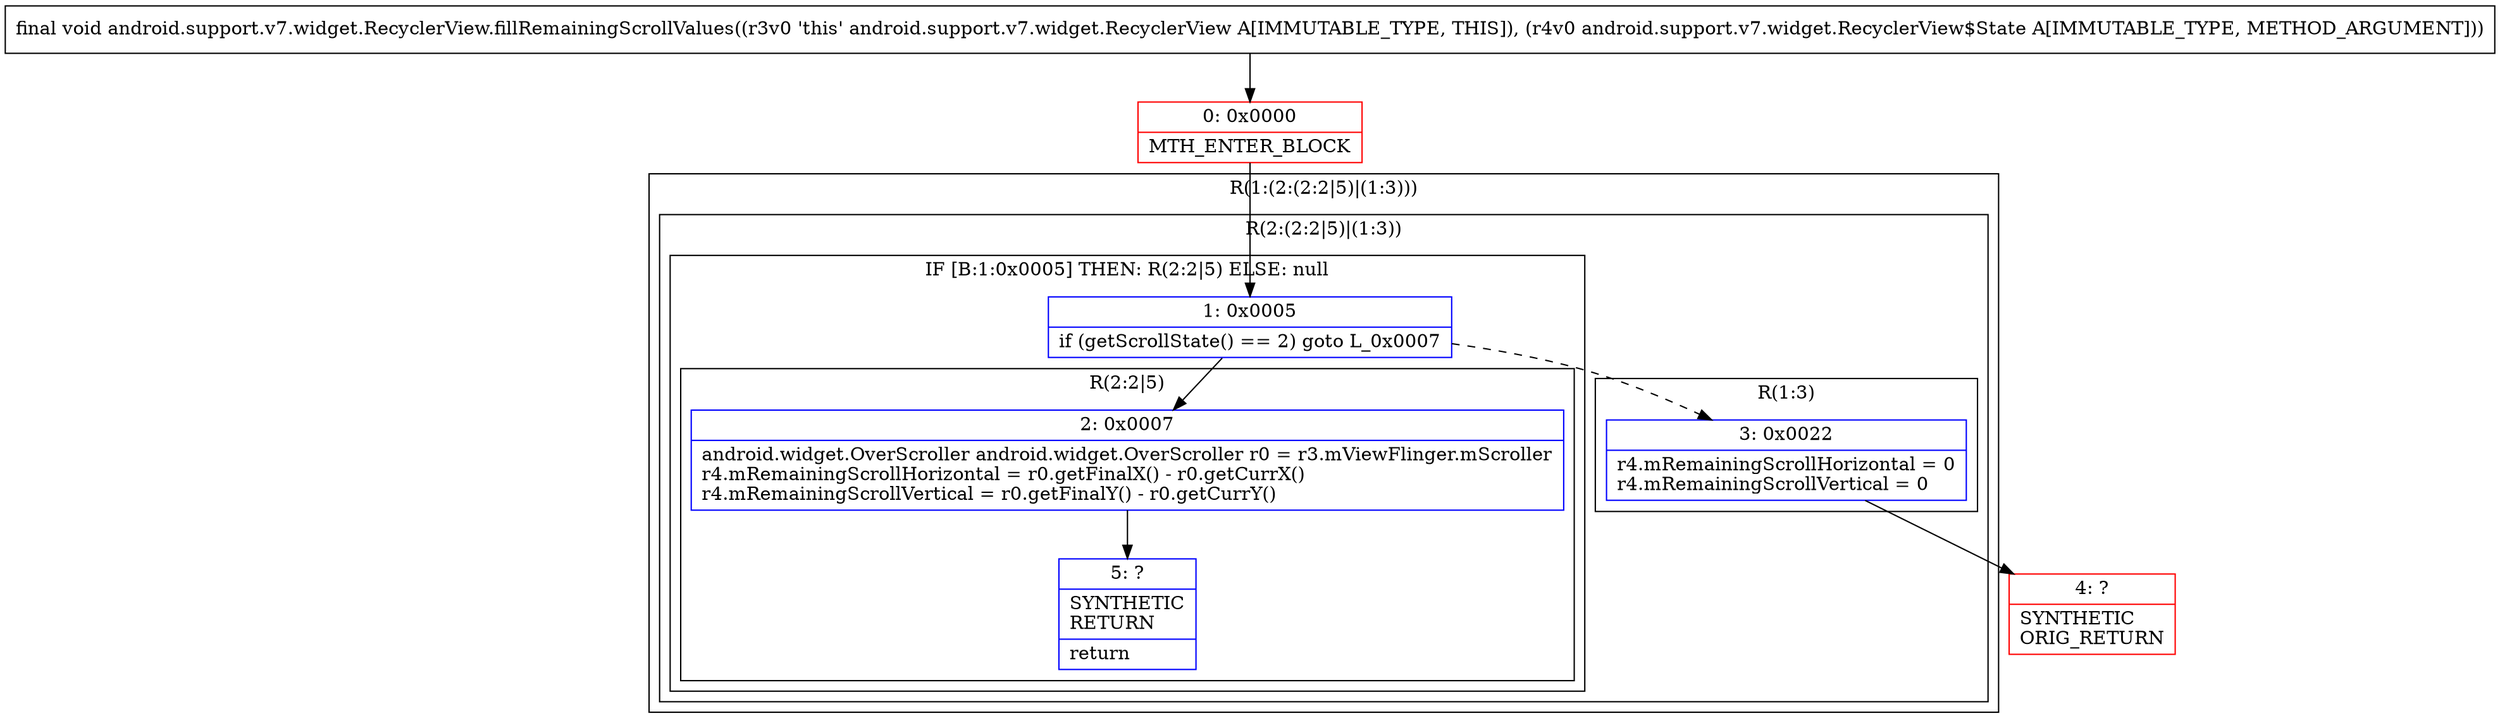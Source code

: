 digraph "CFG forandroid.support.v7.widget.RecyclerView.fillRemainingScrollValues(Landroid\/support\/v7\/widget\/RecyclerView$State;)V" {
subgraph cluster_Region_268709051 {
label = "R(1:(2:(2:2|5)|(1:3)))";
node [shape=record,color=blue];
subgraph cluster_Region_323199580 {
label = "R(2:(2:2|5)|(1:3))";
node [shape=record,color=blue];
subgraph cluster_IfRegion_1504712777 {
label = "IF [B:1:0x0005] THEN: R(2:2|5) ELSE: null";
node [shape=record,color=blue];
Node_1 [shape=record,label="{1\:\ 0x0005|if (getScrollState() == 2) goto L_0x0007\l}"];
subgraph cluster_Region_310929300 {
label = "R(2:2|5)";
node [shape=record,color=blue];
Node_2 [shape=record,label="{2\:\ 0x0007|android.widget.OverScroller android.widget.OverScroller r0 = r3.mViewFlinger.mScroller\lr4.mRemainingScrollHorizontal = r0.getFinalX() \- r0.getCurrX()\lr4.mRemainingScrollVertical = r0.getFinalY() \- r0.getCurrY()\l}"];
Node_5 [shape=record,label="{5\:\ ?|SYNTHETIC\lRETURN\l|return\l}"];
}
}
subgraph cluster_Region_1614631828 {
label = "R(1:3)";
node [shape=record,color=blue];
Node_3 [shape=record,label="{3\:\ 0x0022|r4.mRemainingScrollHorizontal = 0\lr4.mRemainingScrollVertical = 0\l}"];
}
}
}
Node_0 [shape=record,color=red,label="{0\:\ 0x0000|MTH_ENTER_BLOCK\l}"];
Node_4 [shape=record,color=red,label="{4\:\ ?|SYNTHETIC\lORIG_RETURN\l}"];
MethodNode[shape=record,label="{final void android.support.v7.widget.RecyclerView.fillRemainingScrollValues((r3v0 'this' android.support.v7.widget.RecyclerView A[IMMUTABLE_TYPE, THIS]), (r4v0 android.support.v7.widget.RecyclerView$State A[IMMUTABLE_TYPE, METHOD_ARGUMENT])) }"];
MethodNode -> Node_0;
Node_1 -> Node_2;
Node_1 -> Node_3[style=dashed];
Node_2 -> Node_5;
Node_3 -> Node_4;
Node_0 -> Node_1;
}

